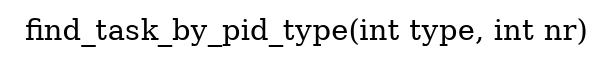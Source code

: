 digraph find_task_by_pid_type{
        label="find_task_by_pid_type(int type, int nr)";
        size="10,18";
        ratio=filled;
        
		node[style=filled, shape = box, margin="0.05,0.005",height="0.1",width="0.1"];

		
}
